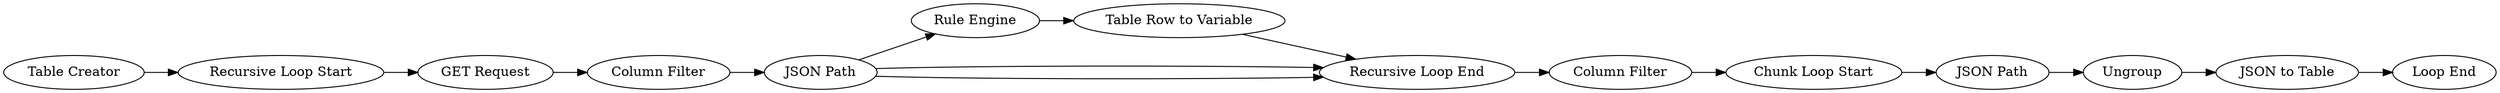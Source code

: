 digraph {
	667 [label="GET Request"]
	668 [label="Recursive Loop Start"]
	669 [label="Column Filter"]
	670 [label="Rule Engine"]
	671 [label="Recursive Loop End"]
	672 [label="JSON Path"]
	673 [label="Table Row to Variable"]
	675 [label="Chunk Loop Start"]
	676 [label="JSON to Table"]
	678 [label=Ungroup]
	679 [label="Loop End"]
	680 [label="JSON Path"]
	681 [label="Column Filter"]
	682 [label="Table Creator"]
	667 -> 669
	668 -> 667
	669 -> 672
	670 -> 673
	671 -> 681
	672 -> 670
	672 -> 671
	672 -> 671
	673 -> 671
	675 -> 680
	676 -> 679
	678 -> 676
	680 -> 678
	681 -> 675
	682 -> 668
	rankdir=LR
}
